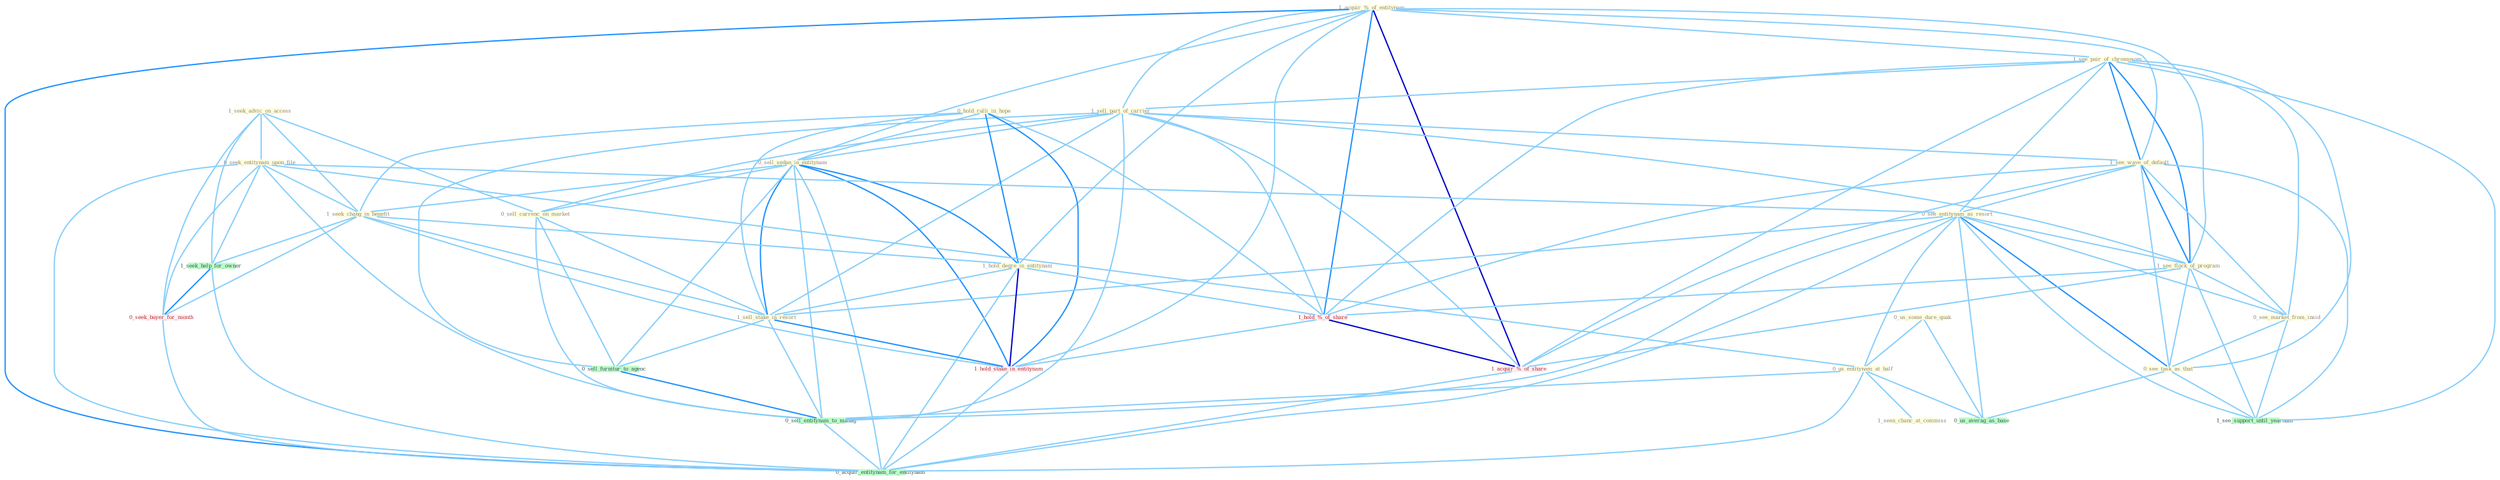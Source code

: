 Graph G{ 
    node
    [shape=polygon,style=filled,width=.5,height=.06,color="#BDFCC9",fixedsize=true,fontsize=4,
    fontcolor="#2f4f4f"];
    {node
    [color="#ffffe0", fontcolor="#8b7d6b"] "1_acquir_%_of_entitynam " "1_see_pair_of_chromosom " "1_sell_part_of_carrier " "0_hold_ralli_in_hope " "0_sell_sedan_in_entitynam " "1_seek_advic_on_access " "1_see_wave_of_default " "0_seek_entitynam_upon_file " "0_us_some_dure_quak " "1_seek_chang_in_benefit " "0_see_entitynam_as_resort " "0_us_entitynam_at_half " "1_see_flock_of_program " "1_seen_chanc_at_commiss " "1_hold_degre_in_entitynam " "0_sell_currenc_on_market " "1_sell_stake_in_resort " "0_see_market_from_insid " "0_see_task_as_that "}
{node [color="#fff0f5", fontcolor="#b22222"] "1_hold_%_of_share " "1_hold_stake_in_entitynam " "0_seek_buyer_for_month " "1_acquir_%_of_share "}
edge [color="#B0E2FF"];

	"1_acquir_%_of_entitynam " -- "1_see_pair_of_chromosom " [w="1", color="#87cefa" ];
	"1_acquir_%_of_entitynam " -- "1_sell_part_of_carrier " [w="1", color="#87cefa" ];
	"1_acquir_%_of_entitynam " -- "0_sell_sedan_in_entitynam " [w="1", color="#87cefa" ];
	"1_acquir_%_of_entitynam " -- "1_see_wave_of_default " [w="1", color="#87cefa" ];
	"1_acquir_%_of_entitynam " -- "1_see_flock_of_program " [w="1", color="#87cefa" ];
	"1_acquir_%_of_entitynam " -- "1_hold_degre_in_entitynam " [w="1", color="#87cefa" ];
	"1_acquir_%_of_entitynam " -- "1_hold_%_of_share " [w="2", color="#1e90ff" , len=0.8];
	"1_acquir_%_of_entitynam " -- "1_hold_stake_in_entitynam " [w="1", color="#87cefa" ];
	"1_acquir_%_of_entitynam " -- "1_acquir_%_of_share " [w="3", color="#0000cd" , len=0.6];
	"1_acquir_%_of_entitynam " -- "0_acquir_entitynam_for_entitynam " [w="2", color="#1e90ff" , len=0.8];
	"1_see_pair_of_chromosom " -- "1_sell_part_of_carrier " [w="1", color="#87cefa" ];
	"1_see_pair_of_chromosom " -- "1_see_wave_of_default " [w="2", color="#1e90ff" , len=0.8];
	"1_see_pair_of_chromosom " -- "0_see_entitynam_as_resort " [w="1", color="#87cefa" ];
	"1_see_pair_of_chromosom " -- "1_see_flock_of_program " [w="2", color="#1e90ff" , len=0.8];
	"1_see_pair_of_chromosom " -- "0_see_market_from_insid " [w="1", color="#87cefa" ];
	"1_see_pair_of_chromosom " -- "0_see_task_as_that " [w="1", color="#87cefa" ];
	"1_see_pair_of_chromosom " -- "1_hold_%_of_share " [w="1", color="#87cefa" ];
	"1_see_pair_of_chromosom " -- "1_acquir_%_of_share " [w="1", color="#87cefa" ];
	"1_see_pair_of_chromosom " -- "1_see_support_until_yearnum " [w="1", color="#87cefa" ];
	"1_sell_part_of_carrier " -- "0_sell_sedan_in_entitynam " [w="1", color="#87cefa" ];
	"1_sell_part_of_carrier " -- "1_see_wave_of_default " [w="1", color="#87cefa" ];
	"1_sell_part_of_carrier " -- "1_see_flock_of_program " [w="1", color="#87cefa" ];
	"1_sell_part_of_carrier " -- "0_sell_currenc_on_market " [w="1", color="#87cefa" ];
	"1_sell_part_of_carrier " -- "1_sell_stake_in_resort " [w="1", color="#87cefa" ];
	"1_sell_part_of_carrier " -- "1_hold_%_of_share " [w="1", color="#87cefa" ];
	"1_sell_part_of_carrier " -- "1_acquir_%_of_share " [w="1", color="#87cefa" ];
	"1_sell_part_of_carrier " -- "0_sell_furnitur_to_agenc " [w="1", color="#87cefa" ];
	"1_sell_part_of_carrier " -- "0_sell_entitynam_to_manag " [w="1", color="#87cefa" ];
	"0_hold_ralli_in_hope " -- "0_sell_sedan_in_entitynam " [w="1", color="#87cefa" ];
	"0_hold_ralli_in_hope " -- "1_seek_chang_in_benefit " [w="1", color="#87cefa" ];
	"0_hold_ralli_in_hope " -- "1_hold_degre_in_entitynam " [w="2", color="#1e90ff" , len=0.8];
	"0_hold_ralli_in_hope " -- "1_sell_stake_in_resort " [w="1", color="#87cefa" ];
	"0_hold_ralli_in_hope " -- "1_hold_%_of_share " [w="1", color="#87cefa" ];
	"0_hold_ralli_in_hope " -- "1_hold_stake_in_entitynam " [w="2", color="#1e90ff" , len=0.8];
	"0_sell_sedan_in_entitynam " -- "1_seek_chang_in_benefit " [w="1", color="#87cefa" ];
	"0_sell_sedan_in_entitynam " -- "1_hold_degre_in_entitynam " [w="2", color="#1e90ff" , len=0.8];
	"0_sell_sedan_in_entitynam " -- "0_sell_currenc_on_market " [w="1", color="#87cefa" ];
	"0_sell_sedan_in_entitynam " -- "1_sell_stake_in_resort " [w="2", color="#1e90ff" , len=0.8];
	"0_sell_sedan_in_entitynam " -- "1_hold_stake_in_entitynam " [w="2", color="#1e90ff" , len=0.8];
	"0_sell_sedan_in_entitynam " -- "0_sell_furnitur_to_agenc " [w="1", color="#87cefa" ];
	"0_sell_sedan_in_entitynam " -- "0_sell_entitynam_to_manag " [w="1", color="#87cefa" ];
	"0_sell_sedan_in_entitynam " -- "0_acquir_entitynam_for_entitynam " [w="1", color="#87cefa" ];
	"1_seek_advic_on_access " -- "0_seek_entitynam_upon_file " [w="1", color="#87cefa" ];
	"1_seek_advic_on_access " -- "1_seek_chang_in_benefit " [w="1", color="#87cefa" ];
	"1_seek_advic_on_access " -- "0_sell_currenc_on_market " [w="1", color="#87cefa" ];
	"1_seek_advic_on_access " -- "1_seek_help_for_owner " [w="1", color="#87cefa" ];
	"1_seek_advic_on_access " -- "0_seek_buyer_for_month " [w="1", color="#87cefa" ];
	"1_see_wave_of_default " -- "0_see_entitynam_as_resort " [w="1", color="#87cefa" ];
	"1_see_wave_of_default " -- "1_see_flock_of_program " [w="2", color="#1e90ff" , len=0.8];
	"1_see_wave_of_default " -- "0_see_market_from_insid " [w="1", color="#87cefa" ];
	"1_see_wave_of_default " -- "0_see_task_as_that " [w="1", color="#87cefa" ];
	"1_see_wave_of_default " -- "1_hold_%_of_share " [w="1", color="#87cefa" ];
	"1_see_wave_of_default " -- "1_acquir_%_of_share " [w="1", color="#87cefa" ];
	"1_see_wave_of_default " -- "1_see_support_until_yearnum " [w="1", color="#87cefa" ];
	"0_seek_entitynam_upon_file " -- "1_seek_chang_in_benefit " [w="1", color="#87cefa" ];
	"0_seek_entitynam_upon_file " -- "0_see_entitynam_as_resort " [w="1", color="#87cefa" ];
	"0_seek_entitynam_upon_file " -- "0_us_entitynam_at_half " [w="1", color="#87cefa" ];
	"0_seek_entitynam_upon_file " -- "1_seek_help_for_owner " [w="1", color="#87cefa" ];
	"0_seek_entitynam_upon_file " -- "0_seek_buyer_for_month " [w="1", color="#87cefa" ];
	"0_seek_entitynam_upon_file " -- "0_sell_entitynam_to_manag " [w="1", color="#87cefa" ];
	"0_seek_entitynam_upon_file " -- "0_acquir_entitynam_for_entitynam " [w="1", color="#87cefa" ];
	"0_us_some_dure_quak " -- "0_us_entitynam_at_half " [w="1", color="#87cefa" ];
	"0_us_some_dure_quak " -- "0_us_averag_as_base " [w="1", color="#87cefa" ];
	"1_seek_chang_in_benefit " -- "1_hold_degre_in_entitynam " [w="1", color="#87cefa" ];
	"1_seek_chang_in_benefit " -- "1_sell_stake_in_resort " [w="1", color="#87cefa" ];
	"1_seek_chang_in_benefit " -- "1_hold_stake_in_entitynam " [w="1", color="#87cefa" ];
	"1_seek_chang_in_benefit " -- "1_seek_help_for_owner " [w="1", color="#87cefa" ];
	"1_seek_chang_in_benefit " -- "0_seek_buyer_for_month " [w="1", color="#87cefa" ];
	"0_see_entitynam_as_resort " -- "0_us_entitynam_at_half " [w="1", color="#87cefa" ];
	"0_see_entitynam_as_resort " -- "1_see_flock_of_program " [w="1", color="#87cefa" ];
	"0_see_entitynam_as_resort " -- "1_sell_stake_in_resort " [w="1", color="#87cefa" ];
	"0_see_entitynam_as_resort " -- "0_see_market_from_insid " [w="1", color="#87cefa" ];
	"0_see_entitynam_as_resort " -- "0_see_task_as_that " [w="2", color="#1e90ff" , len=0.8];
	"0_see_entitynam_as_resort " -- "1_see_support_until_yearnum " [w="1", color="#87cefa" ];
	"0_see_entitynam_as_resort " -- "0_us_averag_as_base " [w="1", color="#87cefa" ];
	"0_see_entitynam_as_resort " -- "0_sell_entitynam_to_manag " [w="1", color="#87cefa" ];
	"0_see_entitynam_as_resort " -- "0_acquir_entitynam_for_entitynam " [w="1", color="#87cefa" ];
	"0_us_entitynam_at_half " -- "1_seen_chanc_at_commiss " [w="1", color="#87cefa" ];
	"0_us_entitynam_at_half " -- "0_us_averag_as_base " [w="1", color="#87cefa" ];
	"0_us_entitynam_at_half " -- "0_sell_entitynam_to_manag " [w="1", color="#87cefa" ];
	"0_us_entitynam_at_half " -- "0_acquir_entitynam_for_entitynam " [w="1", color="#87cefa" ];
	"1_see_flock_of_program " -- "0_see_market_from_insid " [w="1", color="#87cefa" ];
	"1_see_flock_of_program " -- "0_see_task_as_that " [w="1", color="#87cefa" ];
	"1_see_flock_of_program " -- "1_hold_%_of_share " [w="1", color="#87cefa" ];
	"1_see_flock_of_program " -- "1_acquir_%_of_share " [w="1", color="#87cefa" ];
	"1_see_flock_of_program " -- "1_see_support_until_yearnum " [w="1", color="#87cefa" ];
	"1_hold_degre_in_entitynam " -- "1_sell_stake_in_resort " [w="1", color="#87cefa" ];
	"1_hold_degre_in_entitynam " -- "1_hold_%_of_share " [w="1", color="#87cefa" ];
	"1_hold_degre_in_entitynam " -- "1_hold_stake_in_entitynam " [w="3", color="#0000cd" , len=0.6];
	"1_hold_degre_in_entitynam " -- "0_acquir_entitynam_for_entitynam " [w="1", color="#87cefa" ];
	"0_sell_currenc_on_market " -- "1_sell_stake_in_resort " [w="1", color="#87cefa" ];
	"0_sell_currenc_on_market " -- "0_sell_furnitur_to_agenc " [w="1", color="#87cefa" ];
	"0_sell_currenc_on_market " -- "0_sell_entitynam_to_manag " [w="1", color="#87cefa" ];
	"1_sell_stake_in_resort " -- "1_hold_stake_in_entitynam " [w="2", color="#1e90ff" , len=0.8];
	"1_sell_stake_in_resort " -- "0_sell_furnitur_to_agenc " [w="1", color="#87cefa" ];
	"1_sell_stake_in_resort " -- "0_sell_entitynam_to_manag " [w="1", color="#87cefa" ];
	"0_see_market_from_insid " -- "0_see_task_as_that " [w="1", color="#87cefa" ];
	"0_see_market_from_insid " -- "1_see_support_until_yearnum " [w="1", color="#87cefa" ];
	"0_see_task_as_that " -- "1_see_support_until_yearnum " [w="1", color="#87cefa" ];
	"0_see_task_as_that " -- "0_us_averag_as_base " [w="1", color="#87cefa" ];
	"1_hold_%_of_share " -- "1_hold_stake_in_entitynam " [w="1", color="#87cefa" ];
	"1_hold_%_of_share " -- "1_acquir_%_of_share " [w="3", color="#0000cd" , len=0.6];
	"1_hold_stake_in_entitynam " -- "0_acquir_entitynam_for_entitynam " [w="1", color="#87cefa" ];
	"1_seek_help_for_owner " -- "0_seek_buyer_for_month " [w="2", color="#1e90ff" , len=0.8];
	"1_seek_help_for_owner " -- "0_acquir_entitynam_for_entitynam " [w="1", color="#87cefa" ];
	"0_seek_buyer_for_month " -- "0_acquir_entitynam_for_entitynam " [w="1", color="#87cefa" ];
	"1_acquir_%_of_share " -- "0_acquir_entitynam_for_entitynam " [w="1", color="#87cefa" ];
	"0_sell_furnitur_to_agenc " -- "0_sell_entitynam_to_manag " [w="2", color="#1e90ff" , len=0.8];
	"0_sell_entitynam_to_manag " -- "0_acquir_entitynam_for_entitynam " [w="1", color="#87cefa" ];
}
